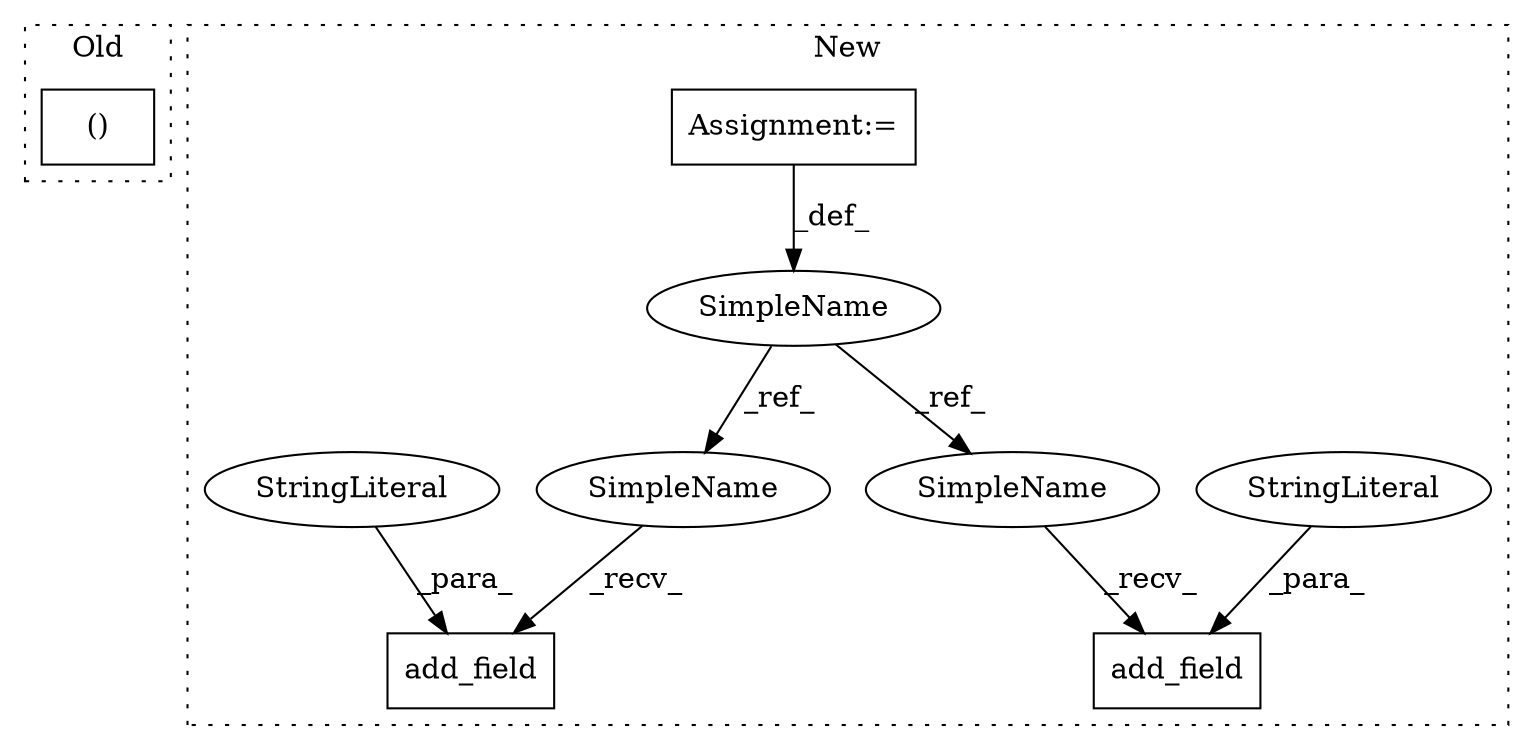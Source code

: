 digraph G {
subgraph cluster0 {
1 [label="()" a="106" s="3882" l="17" shape="box"];
label = "Old";
style="dotted";
}
subgraph cluster1 {
2 [label="add_field" a="32" s="3343,3431" l="10,1" shape="box"];
3 [label="StringLiteral" a="45" s="3353" l="17" shape="ellipse"];
4 [label="SimpleName" a="42" s="3055" l="11" shape="ellipse"];
5 [label="add_field" a="32" s="3275,3324" l="10,1" shape="box"];
6 [label="StringLiteral" a="45" s="3285" l="13" shape="ellipse"];
7 [label="Assignment:=" a="7" s="3066" l="1" shape="box"];
8 [label="SimpleName" a="42" s="3263" l="11" shape="ellipse"];
9 [label="SimpleName" a="42" s="3331" l="11" shape="ellipse"];
label = "New";
style="dotted";
}
3 -> 2 [label="_para_"];
4 -> 8 [label="_ref_"];
4 -> 9 [label="_ref_"];
6 -> 5 [label="_para_"];
7 -> 4 [label="_def_"];
8 -> 5 [label="_recv_"];
9 -> 2 [label="_recv_"];
}